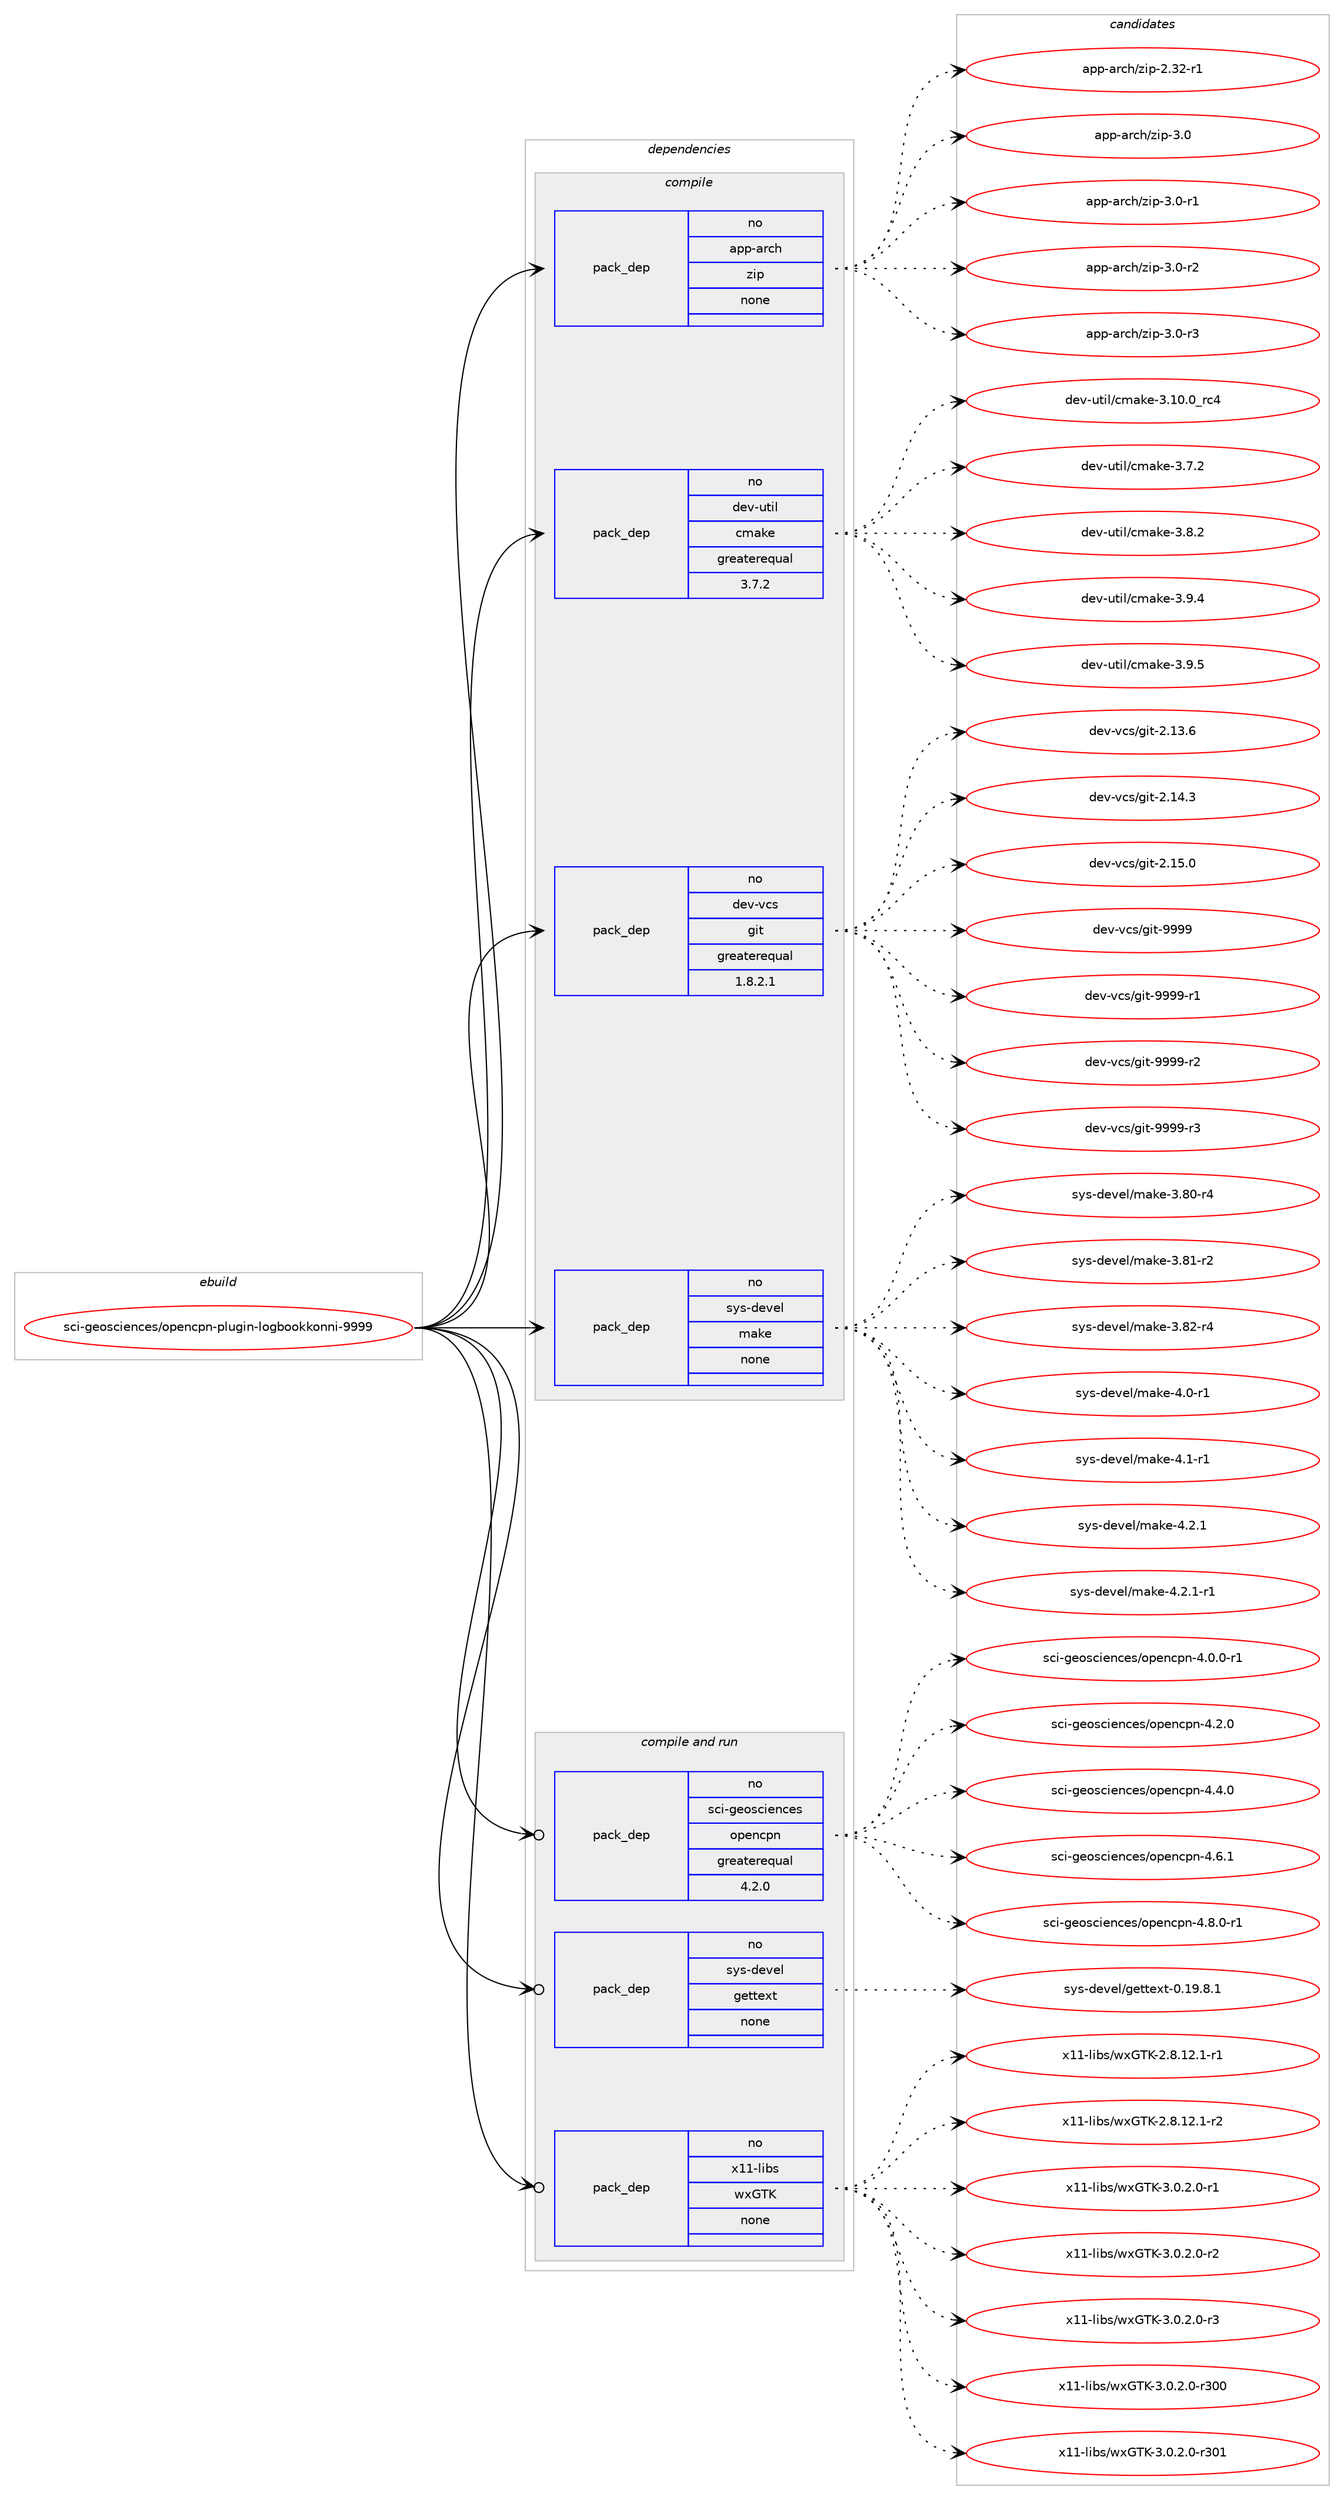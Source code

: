 digraph prolog {

# *************
# Graph options
# *************

newrank=true;
concentrate=true;
compound=true;
graph [rankdir=LR,fontname=Helvetica,fontsize=10,ranksep=1.5];#, ranksep=2.5, nodesep=0.2];
edge  [arrowhead=vee];
node  [fontname=Helvetica,fontsize=10];

# **********
# The ebuild
# **********

subgraph cluster_leftcol {
color=gray;
rank=same;
label=<<i>ebuild</i>>;
id [label="sci-geosciences/opencpn-plugin-logbookkonni-9999", color=red, width=4, href="../sci-geosciences/opencpn-plugin-logbookkonni-9999.svg"];
}

# ****************
# The dependencies
# ****************

subgraph cluster_midcol {
color=gray;
label=<<i>dependencies</i>>;
subgraph cluster_compile {
fillcolor="#eeeeee";
style=filled;
label=<<i>compile</i>>;
subgraph pack331365 {
dependency449207 [label=<<TABLE BORDER="0" CELLBORDER="1" CELLSPACING="0" CELLPADDING="4" WIDTH="220"><TR><TD ROWSPAN="6" CELLPADDING="30">pack_dep</TD></TR><TR><TD WIDTH="110">no</TD></TR><TR><TD>app-arch</TD></TR><TR><TD>zip</TD></TR><TR><TD>none</TD></TR><TR><TD></TD></TR></TABLE>>, shape=none, color=blue];
}
id:e -> dependency449207:w [weight=20,style="solid",arrowhead="vee"];
subgraph pack331366 {
dependency449208 [label=<<TABLE BORDER="0" CELLBORDER="1" CELLSPACING="0" CELLPADDING="4" WIDTH="220"><TR><TD ROWSPAN="6" CELLPADDING="30">pack_dep</TD></TR><TR><TD WIDTH="110">no</TD></TR><TR><TD>dev-util</TD></TR><TR><TD>cmake</TD></TR><TR><TD>greaterequal</TD></TR><TR><TD>3.7.2</TD></TR></TABLE>>, shape=none, color=blue];
}
id:e -> dependency449208:w [weight=20,style="solid",arrowhead="vee"];
subgraph pack331367 {
dependency449209 [label=<<TABLE BORDER="0" CELLBORDER="1" CELLSPACING="0" CELLPADDING="4" WIDTH="220"><TR><TD ROWSPAN="6" CELLPADDING="30">pack_dep</TD></TR><TR><TD WIDTH="110">no</TD></TR><TR><TD>dev-vcs</TD></TR><TR><TD>git</TD></TR><TR><TD>greaterequal</TD></TR><TR><TD>1.8.2.1</TD></TR></TABLE>>, shape=none, color=blue];
}
id:e -> dependency449209:w [weight=20,style="solid",arrowhead="vee"];
subgraph pack331368 {
dependency449210 [label=<<TABLE BORDER="0" CELLBORDER="1" CELLSPACING="0" CELLPADDING="4" WIDTH="220"><TR><TD ROWSPAN="6" CELLPADDING="30">pack_dep</TD></TR><TR><TD WIDTH="110">no</TD></TR><TR><TD>sys-devel</TD></TR><TR><TD>make</TD></TR><TR><TD>none</TD></TR><TR><TD></TD></TR></TABLE>>, shape=none, color=blue];
}
id:e -> dependency449210:w [weight=20,style="solid",arrowhead="vee"];
}
subgraph cluster_compileandrun {
fillcolor="#eeeeee";
style=filled;
label=<<i>compile and run</i>>;
subgraph pack331369 {
dependency449211 [label=<<TABLE BORDER="0" CELLBORDER="1" CELLSPACING="0" CELLPADDING="4" WIDTH="220"><TR><TD ROWSPAN="6" CELLPADDING="30">pack_dep</TD></TR><TR><TD WIDTH="110">no</TD></TR><TR><TD>sci-geosciences</TD></TR><TR><TD>opencpn</TD></TR><TR><TD>greaterequal</TD></TR><TR><TD>4.2.0</TD></TR></TABLE>>, shape=none, color=blue];
}
id:e -> dependency449211:w [weight=20,style="solid",arrowhead="odotvee"];
subgraph pack331370 {
dependency449212 [label=<<TABLE BORDER="0" CELLBORDER="1" CELLSPACING="0" CELLPADDING="4" WIDTH="220"><TR><TD ROWSPAN="6" CELLPADDING="30">pack_dep</TD></TR><TR><TD WIDTH="110">no</TD></TR><TR><TD>sys-devel</TD></TR><TR><TD>gettext</TD></TR><TR><TD>none</TD></TR><TR><TD></TD></TR></TABLE>>, shape=none, color=blue];
}
id:e -> dependency449212:w [weight=20,style="solid",arrowhead="odotvee"];
subgraph pack331371 {
dependency449213 [label=<<TABLE BORDER="0" CELLBORDER="1" CELLSPACING="0" CELLPADDING="4" WIDTH="220"><TR><TD ROWSPAN="6" CELLPADDING="30">pack_dep</TD></TR><TR><TD WIDTH="110">no</TD></TR><TR><TD>x11-libs</TD></TR><TR><TD>wxGTK</TD></TR><TR><TD>none</TD></TR><TR><TD></TD></TR></TABLE>>, shape=none, color=blue];
}
id:e -> dependency449213:w [weight=20,style="solid",arrowhead="odotvee"];
}
subgraph cluster_run {
fillcolor="#eeeeee";
style=filled;
label=<<i>run</i>>;
}
}

# **************
# The candidates
# **************

subgraph cluster_choices {
rank=same;
color=gray;
label=<<i>candidates</i>>;

subgraph choice331365 {
color=black;
nodesep=1;
choice971121124597114991044712210511245504651504511449 [label="app-arch/zip-2.32-r1", color=red, width=4,href="../app-arch/zip-2.32-r1.svg"];
choice971121124597114991044712210511245514648 [label="app-arch/zip-3.0", color=red, width=4,href="../app-arch/zip-3.0.svg"];
choice9711211245971149910447122105112455146484511449 [label="app-arch/zip-3.0-r1", color=red, width=4,href="../app-arch/zip-3.0-r1.svg"];
choice9711211245971149910447122105112455146484511450 [label="app-arch/zip-3.0-r2", color=red, width=4,href="../app-arch/zip-3.0-r2.svg"];
choice9711211245971149910447122105112455146484511451 [label="app-arch/zip-3.0-r3", color=red, width=4,href="../app-arch/zip-3.0-r3.svg"];
dependency449207:e -> choice971121124597114991044712210511245504651504511449:w [style=dotted,weight="100"];
dependency449207:e -> choice971121124597114991044712210511245514648:w [style=dotted,weight="100"];
dependency449207:e -> choice9711211245971149910447122105112455146484511449:w [style=dotted,weight="100"];
dependency449207:e -> choice9711211245971149910447122105112455146484511450:w [style=dotted,weight="100"];
dependency449207:e -> choice9711211245971149910447122105112455146484511451:w [style=dotted,weight="100"];
}
subgraph choice331366 {
color=black;
nodesep=1;
choice1001011184511711610510847991099710710145514649484648951149952 [label="dev-util/cmake-3.10.0_rc4", color=red, width=4,href="../dev-util/cmake-3.10.0_rc4.svg"];
choice10010111845117116105108479910997107101455146554650 [label="dev-util/cmake-3.7.2", color=red, width=4,href="../dev-util/cmake-3.7.2.svg"];
choice10010111845117116105108479910997107101455146564650 [label="dev-util/cmake-3.8.2", color=red, width=4,href="../dev-util/cmake-3.8.2.svg"];
choice10010111845117116105108479910997107101455146574652 [label="dev-util/cmake-3.9.4", color=red, width=4,href="../dev-util/cmake-3.9.4.svg"];
choice10010111845117116105108479910997107101455146574653 [label="dev-util/cmake-3.9.5", color=red, width=4,href="../dev-util/cmake-3.9.5.svg"];
dependency449208:e -> choice1001011184511711610510847991099710710145514649484648951149952:w [style=dotted,weight="100"];
dependency449208:e -> choice10010111845117116105108479910997107101455146554650:w [style=dotted,weight="100"];
dependency449208:e -> choice10010111845117116105108479910997107101455146564650:w [style=dotted,weight="100"];
dependency449208:e -> choice10010111845117116105108479910997107101455146574652:w [style=dotted,weight="100"];
dependency449208:e -> choice10010111845117116105108479910997107101455146574653:w [style=dotted,weight="100"];
}
subgraph choice331367 {
color=black;
nodesep=1;
choice10010111845118991154710310511645504649514654 [label="dev-vcs/git-2.13.6", color=red, width=4,href="../dev-vcs/git-2.13.6.svg"];
choice10010111845118991154710310511645504649524651 [label="dev-vcs/git-2.14.3", color=red, width=4,href="../dev-vcs/git-2.14.3.svg"];
choice10010111845118991154710310511645504649534648 [label="dev-vcs/git-2.15.0", color=red, width=4,href="../dev-vcs/git-2.15.0.svg"];
choice1001011184511899115471031051164557575757 [label="dev-vcs/git-9999", color=red, width=4,href="../dev-vcs/git-9999.svg"];
choice10010111845118991154710310511645575757574511449 [label="dev-vcs/git-9999-r1", color=red, width=4,href="../dev-vcs/git-9999-r1.svg"];
choice10010111845118991154710310511645575757574511450 [label="dev-vcs/git-9999-r2", color=red, width=4,href="../dev-vcs/git-9999-r2.svg"];
choice10010111845118991154710310511645575757574511451 [label="dev-vcs/git-9999-r3", color=red, width=4,href="../dev-vcs/git-9999-r3.svg"];
dependency449209:e -> choice10010111845118991154710310511645504649514654:w [style=dotted,weight="100"];
dependency449209:e -> choice10010111845118991154710310511645504649524651:w [style=dotted,weight="100"];
dependency449209:e -> choice10010111845118991154710310511645504649534648:w [style=dotted,weight="100"];
dependency449209:e -> choice1001011184511899115471031051164557575757:w [style=dotted,weight="100"];
dependency449209:e -> choice10010111845118991154710310511645575757574511449:w [style=dotted,weight="100"];
dependency449209:e -> choice10010111845118991154710310511645575757574511450:w [style=dotted,weight="100"];
dependency449209:e -> choice10010111845118991154710310511645575757574511451:w [style=dotted,weight="100"];
}
subgraph choice331368 {
color=black;
nodesep=1;
choice11512111545100101118101108471099710710145514656484511452 [label="sys-devel/make-3.80-r4", color=red, width=4,href="../sys-devel/make-3.80-r4.svg"];
choice11512111545100101118101108471099710710145514656494511450 [label="sys-devel/make-3.81-r2", color=red, width=4,href="../sys-devel/make-3.81-r2.svg"];
choice11512111545100101118101108471099710710145514656504511452 [label="sys-devel/make-3.82-r4", color=red, width=4,href="../sys-devel/make-3.82-r4.svg"];
choice115121115451001011181011084710997107101455246484511449 [label="sys-devel/make-4.0-r1", color=red, width=4,href="../sys-devel/make-4.0-r1.svg"];
choice115121115451001011181011084710997107101455246494511449 [label="sys-devel/make-4.1-r1", color=red, width=4,href="../sys-devel/make-4.1-r1.svg"];
choice115121115451001011181011084710997107101455246504649 [label="sys-devel/make-4.2.1", color=red, width=4,href="../sys-devel/make-4.2.1.svg"];
choice1151211154510010111810110847109971071014552465046494511449 [label="sys-devel/make-4.2.1-r1", color=red, width=4,href="../sys-devel/make-4.2.1-r1.svg"];
dependency449210:e -> choice11512111545100101118101108471099710710145514656484511452:w [style=dotted,weight="100"];
dependency449210:e -> choice11512111545100101118101108471099710710145514656494511450:w [style=dotted,weight="100"];
dependency449210:e -> choice11512111545100101118101108471099710710145514656504511452:w [style=dotted,weight="100"];
dependency449210:e -> choice115121115451001011181011084710997107101455246484511449:w [style=dotted,weight="100"];
dependency449210:e -> choice115121115451001011181011084710997107101455246494511449:w [style=dotted,weight="100"];
dependency449210:e -> choice115121115451001011181011084710997107101455246504649:w [style=dotted,weight="100"];
dependency449210:e -> choice1151211154510010111810110847109971071014552465046494511449:w [style=dotted,weight="100"];
}
subgraph choice331369 {
color=black;
nodesep=1;
choice1159910545103101111115991051011109910111547111112101110991121104552464846484511449 [label="sci-geosciences/opencpn-4.0.0-r1", color=red, width=4,href="../sci-geosciences/opencpn-4.0.0-r1.svg"];
choice115991054510310111111599105101110991011154711111210111099112110455246504648 [label="sci-geosciences/opencpn-4.2.0", color=red, width=4,href="../sci-geosciences/opencpn-4.2.0.svg"];
choice115991054510310111111599105101110991011154711111210111099112110455246524648 [label="sci-geosciences/opencpn-4.4.0", color=red, width=4,href="../sci-geosciences/opencpn-4.4.0.svg"];
choice115991054510310111111599105101110991011154711111210111099112110455246544649 [label="sci-geosciences/opencpn-4.6.1", color=red, width=4,href="../sci-geosciences/opencpn-4.6.1.svg"];
choice1159910545103101111115991051011109910111547111112101110991121104552465646484511449 [label="sci-geosciences/opencpn-4.8.0-r1", color=red, width=4,href="../sci-geosciences/opencpn-4.8.0-r1.svg"];
dependency449211:e -> choice1159910545103101111115991051011109910111547111112101110991121104552464846484511449:w [style=dotted,weight="100"];
dependency449211:e -> choice115991054510310111111599105101110991011154711111210111099112110455246504648:w [style=dotted,weight="100"];
dependency449211:e -> choice115991054510310111111599105101110991011154711111210111099112110455246524648:w [style=dotted,weight="100"];
dependency449211:e -> choice115991054510310111111599105101110991011154711111210111099112110455246544649:w [style=dotted,weight="100"];
dependency449211:e -> choice1159910545103101111115991051011109910111547111112101110991121104552465646484511449:w [style=dotted,weight="100"];
}
subgraph choice331370 {
color=black;
nodesep=1;
choice1151211154510010111810110847103101116116101120116454846495746564649 [label="sys-devel/gettext-0.19.8.1", color=red, width=4,href="../sys-devel/gettext-0.19.8.1.svg"];
dependency449212:e -> choice1151211154510010111810110847103101116116101120116454846495746564649:w [style=dotted,weight="100"];
}
subgraph choice331371 {
color=black;
nodesep=1;
choice12049494510810598115471191207184754550465646495046494511449 [label="x11-libs/wxGTK-2.8.12.1-r1", color=red, width=4,href="../x11-libs/wxGTK-2.8.12.1-r1.svg"];
choice12049494510810598115471191207184754550465646495046494511450 [label="x11-libs/wxGTK-2.8.12.1-r2", color=red, width=4,href="../x11-libs/wxGTK-2.8.12.1-r2.svg"];
choice120494945108105981154711912071847545514648465046484511449 [label="x11-libs/wxGTK-3.0.2.0-r1", color=red, width=4,href="../x11-libs/wxGTK-3.0.2.0-r1.svg"];
choice120494945108105981154711912071847545514648465046484511450 [label="x11-libs/wxGTK-3.0.2.0-r2", color=red, width=4,href="../x11-libs/wxGTK-3.0.2.0-r2.svg"];
choice120494945108105981154711912071847545514648465046484511451 [label="x11-libs/wxGTK-3.0.2.0-r3", color=red, width=4,href="../x11-libs/wxGTK-3.0.2.0-r3.svg"];
choice1204949451081059811547119120718475455146484650464845114514848 [label="x11-libs/wxGTK-3.0.2.0-r300", color=red, width=4,href="../x11-libs/wxGTK-3.0.2.0-r300.svg"];
choice1204949451081059811547119120718475455146484650464845114514849 [label="x11-libs/wxGTK-3.0.2.0-r301", color=red, width=4,href="../x11-libs/wxGTK-3.0.2.0-r301.svg"];
dependency449213:e -> choice12049494510810598115471191207184754550465646495046494511449:w [style=dotted,weight="100"];
dependency449213:e -> choice12049494510810598115471191207184754550465646495046494511450:w [style=dotted,weight="100"];
dependency449213:e -> choice120494945108105981154711912071847545514648465046484511449:w [style=dotted,weight="100"];
dependency449213:e -> choice120494945108105981154711912071847545514648465046484511450:w [style=dotted,weight="100"];
dependency449213:e -> choice120494945108105981154711912071847545514648465046484511451:w [style=dotted,weight="100"];
dependency449213:e -> choice1204949451081059811547119120718475455146484650464845114514848:w [style=dotted,weight="100"];
dependency449213:e -> choice1204949451081059811547119120718475455146484650464845114514849:w [style=dotted,weight="100"];
}
}

}

